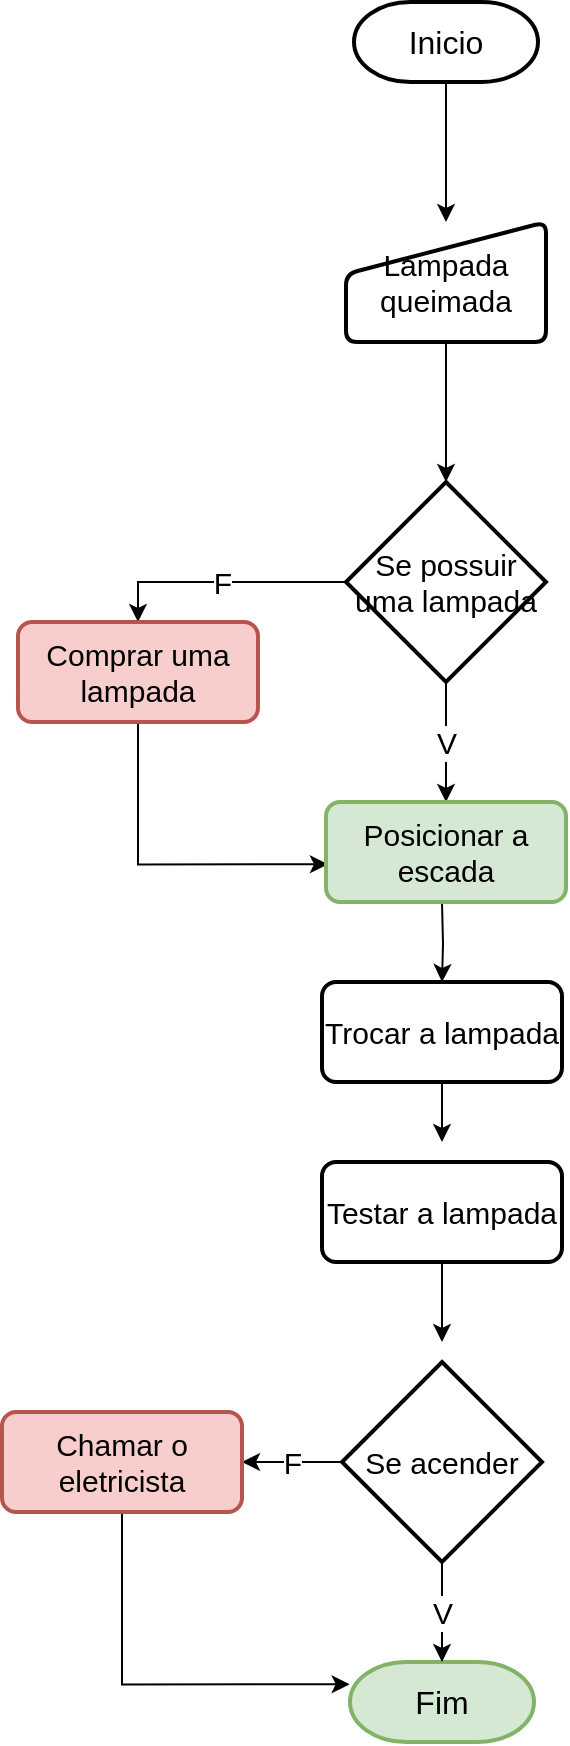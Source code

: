 <mxfile version="20.1.4" type="device"><diagram id="QnpCr4h1iwnajusRIdyH" name="Página-1"><mxGraphModel dx="1422" dy="705" grid="1" gridSize="10" guides="1" tooltips="1" connect="1" arrows="1" fold="1" page="1" pageScale="1" pageWidth="827" pageHeight="1169" math="0" shadow="0"><root><mxCell id="0"/><mxCell id="1" parent="0"/><mxCell id="oXLfll8jYPVr9ehYAyqq-25" value="" style="edgeStyle=orthogonalEdgeStyle;rounded=0;orthogonalLoop=1;jettySize=auto;html=1;fontSize=15;" parent="1" source="oXLfll8jYPVr9ehYAyqq-3" target="oXLfll8jYPVr9ehYAyqq-6" edge="1"><mxGeometry relative="1" as="geometry"/></mxCell><mxCell id="oXLfll8jYPVr9ehYAyqq-3" value="&lt;font style=&quot;vertical-align: inherit; font-size: 16px;&quot;&gt;&lt;font style=&quot;vertical-align: inherit; font-size: 16px;&quot;&gt;Inicio&lt;/font&gt;&lt;/font&gt;" style="strokeWidth=2;html=1;shape=mxgraph.flowchart.terminator;whiteSpace=wrap;fontSize=16;" parent="1" vertex="1"><mxGeometry x="368" y="70" width="92" height="40" as="geometry"/></mxCell><mxCell id="oXLfll8jYPVr9ehYAyqq-5" value="&lt;font style=&quot;vertical-align: inherit; font-size: 16px;&quot;&gt;&lt;font style=&quot;vertical-align: inherit; font-size: 16px;&quot;&gt;&lt;font style=&quot;vertical-align: inherit;&quot;&gt;&lt;font style=&quot;vertical-align: inherit;&quot;&gt;Fim&lt;br&gt;&lt;/font&gt;&lt;/font&gt;&lt;/font&gt;&lt;/font&gt;" style="strokeWidth=2;html=1;shape=mxgraph.flowchart.terminator;whiteSpace=wrap;fontSize=16;fillColor=#d5e8d4;strokeColor=#82b366;" parent="1" vertex="1"><mxGeometry x="366" y="900" width="92" height="40" as="geometry"/></mxCell><mxCell id="oXLfll8jYPVr9ehYAyqq-24" value="" style="edgeStyle=orthogonalEdgeStyle;rounded=0;orthogonalLoop=1;jettySize=auto;html=1;fontSize=15;" parent="1" source="oXLfll8jYPVr9ehYAyqq-6" target="oXLfll8jYPVr9ehYAyqq-8" edge="1"><mxGeometry relative="1" as="geometry"/></mxCell><mxCell id="oXLfll8jYPVr9ehYAyqq-6" value="&lt;font style=&quot;vertical-align: inherit; font-size: 15px;&quot;&gt;&lt;font style=&quot;vertical-align: inherit; font-size: 15px;&quot;&gt;Lampada queimada&lt;/font&gt;&lt;/font&gt;" style="html=1;strokeWidth=2;shape=manualInput;whiteSpace=wrap;rounded=1;size=26;arcSize=11;fontSize=15;" parent="1" vertex="1"><mxGeometry x="364" y="180" width="100" height="60" as="geometry"/></mxCell><mxCell id="oXLfll8jYPVr9ehYAyqq-13" value="&lt;font style=&quot;vertical-align: inherit;&quot;&gt;&lt;font style=&quot;vertical-align: inherit;&quot;&gt;&lt;font style=&quot;vertical-align: inherit;&quot;&gt;&lt;font style=&quot;vertical-align: inherit;&quot;&gt;F&lt;/font&gt;&lt;/font&gt;&lt;/font&gt;&lt;/font&gt;" style="edgeStyle=orthogonalEdgeStyle;rounded=0;orthogonalLoop=1;jettySize=auto;html=1;entryX=0.5;entryY=0;entryDx=0;entryDy=0;fontSize=15;" parent="1" source="oXLfll8jYPVr9ehYAyqq-8" target="oXLfll8jYPVr9ehYAyqq-10" edge="1"><mxGeometry relative="1" as="geometry"/></mxCell><mxCell id="oXLfll8jYPVr9ehYAyqq-27" value="&lt;font style=&quot;vertical-align: inherit;&quot;&gt;&lt;font style=&quot;vertical-align: inherit;&quot;&gt;V&lt;/font&gt;&lt;/font&gt;" style="edgeStyle=orthogonalEdgeStyle;rounded=0;orthogonalLoop=1;jettySize=auto;html=1;fontSize=15;" parent="1" source="oXLfll8jYPVr9ehYAyqq-8" target="oXLfll8jYPVr9ehYAyqq-11" edge="1"><mxGeometry relative="1" as="geometry"/></mxCell><mxCell id="oXLfll8jYPVr9ehYAyqq-8" value="&lt;font style=&quot;vertical-align: inherit;&quot;&gt;&lt;font style=&quot;vertical-align: inherit;&quot;&gt;Se possuir uma lampada&lt;/font&gt;&lt;/font&gt;" style="strokeWidth=2;html=1;shape=mxgraph.flowchart.decision;whiteSpace=wrap;fontSize=15;" parent="1" vertex="1"><mxGeometry x="364" y="310" width="100" height="100" as="geometry"/></mxCell><mxCell id="oXLfll8jYPVr9ehYAyqq-35" style="edgeStyle=orthogonalEdgeStyle;rounded=0;orthogonalLoop=1;jettySize=auto;html=1;exitX=0.5;exitY=1;exitDx=0;exitDy=0;entryX=0.008;entryY=0.623;entryDx=0;entryDy=0;entryPerimeter=0;fontSize=15;" parent="1" source="oXLfll8jYPVr9ehYAyqq-10" target="oXLfll8jYPVr9ehYAyqq-11" edge="1"><mxGeometry relative="1" as="geometry"/></mxCell><mxCell id="oXLfll8jYPVr9ehYAyqq-10" value="&lt;font style=&quot;vertical-align: inherit;&quot;&gt;&lt;font style=&quot;vertical-align: inherit;&quot;&gt;Comprar uma lampada&lt;/font&gt;&lt;/font&gt;" style="rounded=1;whiteSpace=wrap;html=1;absoluteArcSize=1;arcSize=14;strokeWidth=2;fontSize=15;fillColor=#f8cecc;strokeColor=#b85450;" parent="1" vertex="1"><mxGeometry x="200" y="380" width="120" height="50" as="geometry"/></mxCell><mxCell id="oXLfll8jYPVr9ehYAyqq-26" value="" style="edgeStyle=orthogonalEdgeStyle;rounded=0;orthogonalLoop=1;jettySize=auto;html=1;fontSize=15;" parent="1" target="oXLfll8jYPVr9ehYAyqq-14" edge="1"><mxGeometry relative="1" as="geometry"><mxPoint x="412" y="520" as="sourcePoint"/></mxGeometry></mxCell><mxCell id="oXLfll8jYPVr9ehYAyqq-11" value="&lt;font style=&quot;vertical-align: inherit;&quot;&gt;&lt;font style=&quot;vertical-align: inherit;&quot;&gt;&lt;font style=&quot;vertical-align: inherit;&quot;&gt;&lt;font style=&quot;vertical-align: inherit;&quot;&gt;Posicionar a escada&lt;/font&gt;&lt;/font&gt;&lt;/font&gt;&lt;/font&gt;" style="rounded=1;whiteSpace=wrap;html=1;absoluteArcSize=1;arcSize=14;strokeWidth=2;fontSize=15;fillColor=#d5e8d4;strokeColor=#82b366;" parent="1" vertex="1"><mxGeometry x="354" y="470" width="120" height="50" as="geometry"/></mxCell><mxCell id="oXLfll8jYPVr9ehYAyqq-22" style="edgeStyle=orthogonalEdgeStyle;rounded=0;orthogonalLoop=1;jettySize=auto;html=1;exitX=0.5;exitY=1;exitDx=0;exitDy=0;fontSize=15;" parent="1" source="oXLfll8jYPVr9ehYAyqq-14" edge="1"><mxGeometry relative="1" as="geometry"><mxPoint x="412" y="640" as="targetPoint"/></mxGeometry></mxCell><mxCell id="oXLfll8jYPVr9ehYAyqq-14" value="&lt;font style=&quot;vertical-align: inherit;&quot;&gt;&lt;font style=&quot;vertical-align: inherit;&quot;&gt;&lt;font style=&quot;vertical-align: inherit;&quot;&gt;&lt;font style=&quot;vertical-align: inherit;&quot;&gt;&lt;font style=&quot;vertical-align: inherit;&quot;&gt;&lt;font style=&quot;vertical-align: inherit;&quot;&gt;Trocar a lampada&lt;/font&gt;&lt;/font&gt;&lt;/font&gt;&lt;/font&gt;&lt;/font&gt;&lt;/font&gt;" style="rounded=1;whiteSpace=wrap;html=1;absoluteArcSize=1;arcSize=14;strokeWidth=2;fontSize=15;" parent="1" vertex="1"><mxGeometry x="352" y="560" width="120" height="50" as="geometry"/></mxCell><mxCell id="oXLfll8jYPVr9ehYAyqq-23" style="edgeStyle=orthogonalEdgeStyle;rounded=0;orthogonalLoop=1;jettySize=auto;html=1;exitX=0.5;exitY=1;exitDx=0;exitDy=0;fontSize=15;" parent="1" source="oXLfll8jYPVr9ehYAyqq-16" edge="1"><mxGeometry relative="1" as="geometry"><mxPoint x="412" y="740" as="targetPoint"/></mxGeometry></mxCell><mxCell id="oXLfll8jYPVr9ehYAyqq-16" value="&lt;font style=&quot;vertical-align: inherit;&quot;&gt;&lt;font style=&quot;vertical-align: inherit;&quot;&gt;&lt;font style=&quot;vertical-align: inherit;&quot;&gt;&lt;font style=&quot;vertical-align: inherit;&quot;&gt;&lt;font style=&quot;vertical-align: inherit;&quot;&gt;&lt;font style=&quot;vertical-align: inherit;&quot;&gt;&lt;font style=&quot;vertical-align: inherit;&quot;&gt;&lt;font style=&quot;vertical-align: inherit;&quot;&gt;Testar a lampada&lt;/font&gt;&lt;/font&gt;&lt;/font&gt;&lt;/font&gt;&lt;/font&gt;&lt;/font&gt;&lt;/font&gt;&lt;/font&gt;" style="rounded=1;whiteSpace=wrap;html=1;absoluteArcSize=1;arcSize=14;strokeWidth=2;fontSize=15;" parent="1" vertex="1"><mxGeometry x="352" y="650" width="120" height="50" as="geometry"/></mxCell><mxCell id="oXLfll8jYPVr9ehYAyqq-19" value="&lt;font style=&quot;vertical-align: inherit;&quot;&gt;&lt;font style=&quot;vertical-align: inherit;&quot;&gt;F&lt;/font&gt;&lt;/font&gt;" style="edgeStyle=orthogonalEdgeStyle;rounded=0;orthogonalLoop=1;jettySize=auto;html=1;exitX=0;exitY=0.5;exitDx=0;exitDy=0;exitPerimeter=0;entryX=1;entryY=0.5;entryDx=0;entryDy=0;fontSize=15;" parent="1" source="oXLfll8jYPVr9ehYAyqq-17" target="oXLfll8jYPVr9ehYAyqq-18" edge="1"><mxGeometry relative="1" as="geometry"/></mxCell><mxCell id="oXLfll8jYPVr9ehYAyqq-28" value="&lt;font style=&quot;vertical-align: inherit;&quot;&gt;&lt;font style=&quot;vertical-align: inherit;&quot;&gt;V&lt;/font&gt;&lt;/font&gt;" style="edgeStyle=orthogonalEdgeStyle;rounded=0;orthogonalLoop=1;jettySize=auto;html=1;fontSize=15;" parent="1" source="oXLfll8jYPVr9ehYAyqq-17" target="oXLfll8jYPVr9ehYAyqq-5" edge="1"><mxGeometry relative="1" as="geometry"/></mxCell><mxCell id="oXLfll8jYPVr9ehYAyqq-17" value="&lt;font style=&quot;vertical-align: inherit;&quot;&gt;&lt;font style=&quot;vertical-align: inherit;&quot;&gt;Se acender&lt;/font&gt;&lt;/font&gt;" style="strokeWidth=2;html=1;shape=mxgraph.flowchart.decision;whiteSpace=wrap;fontSize=15;" parent="1" vertex="1"><mxGeometry x="362" y="750" width="100" height="100" as="geometry"/></mxCell><mxCell id="oXLfll8jYPVr9ehYAyqq-34" style="edgeStyle=orthogonalEdgeStyle;rounded=0;orthogonalLoop=1;jettySize=auto;html=1;exitX=0.5;exitY=1;exitDx=0;exitDy=0;entryX=-0.002;entryY=0.279;entryDx=0;entryDy=0;entryPerimeter=0;fontSize=15;" parent="1" source="oXLfll8jYPVr9ehYAyqq-18" target="oXLfll8jYPVr9ehYAyqq-5" edge="1"><mxGeometry relative="1" as="geometry"/></mxCell><mxCell id="oXLfll8jYPVr9ehYAyqq-18" value="&lt;font style=&quot;vertical-align: inherit;&quot;&gt;&lt;font style=&quot;vertical-align: inherit;&quot;&gt;&lt;font style=&quot;vertical-align: inherit;&quot;&gt;&lt;font style=&quot;vertical-align: inherit;&quot;&gt;&lt;font style=&quot;vertical-align: inherit;&quot;&gt;&lt;font style=&quot;vertical-align: inherit;&quot;&gt;&lt;font style=&quot;vertical-align: inherit;&quot;&gt;&lt;font style=&quot;vertical-align: inherit;&quot;&gt;&lt;font style=&quot;vertical-align: inherit;&quot;&gt;&lt;font style=&quot;vertical-align: inherit;&quot;&gt;Chamar o eletricista&lt;/font&gt;&lt;/font&gt;&lt;/font&gt;&lt;/font&gt;&lt;/font&gt;&lt;/font&gt;&lt;/font&gt;&lt;/font&gt;&lt;/font&gt;&lt;/font&gt;" style="rounded=1;whiteSpace=wrap;html=1;absoluteArcSize=1;arcSize=14;strokeWidth=2;fontSize=15;fillColor=#f8cecc;strokeColor=#b85450;" parent="1" vertex="1"><mxGeometry x="192" y="775" width="120" height="50" as="geometry"/></mxCell></root></mxGraphModel></diagram></mxfile>